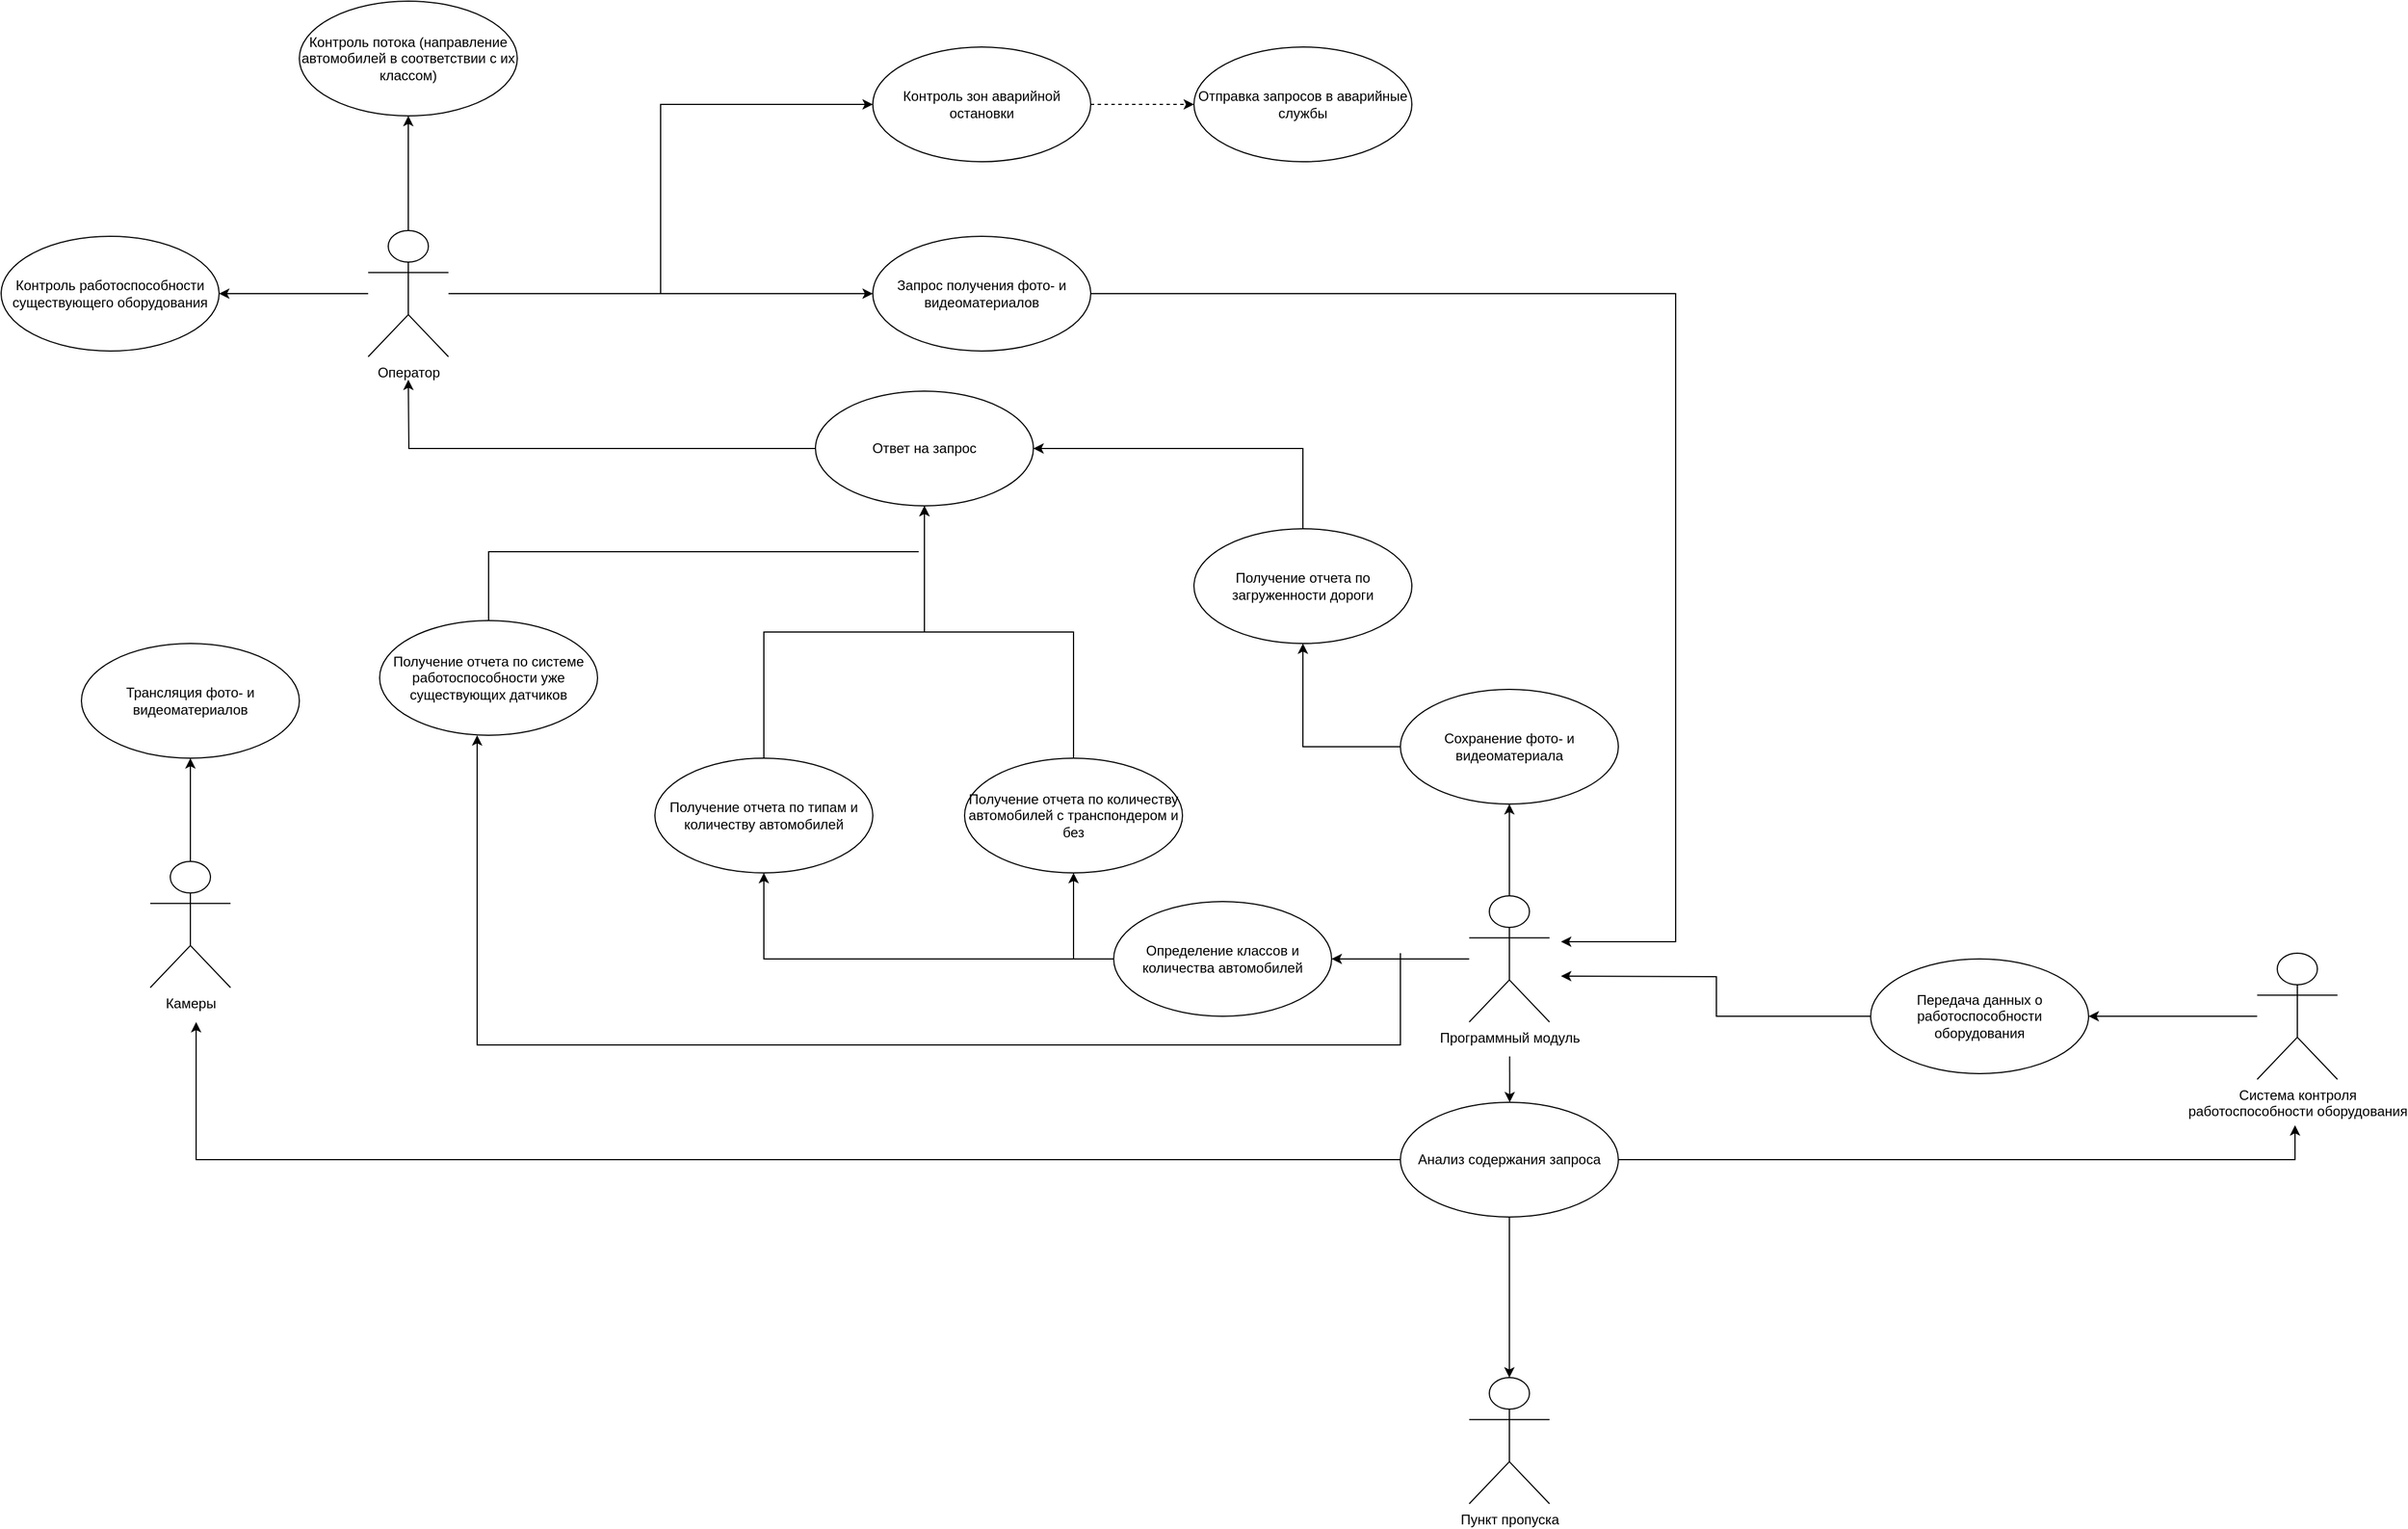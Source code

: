 <mxfile version="24.0.5" type="github">
  <diagram name="Страница — 1" id="_Rz4LjrNZq2HX1HezCoS">
    <mxGraphModel dx="875" dy="464" grid="1" gridSize="10" guides="1" tooltips="1" connect="1" arrows="1" fold="1" page="1" pageScale="1" pageWidth="827" pageHeight="1169" math="0" shadow="0">
      <root>
        <mxCell id="0" />
        <mxCell id="1" parent="0" />
        <mxCell id="NR_57TEtAcnd4kkGrlz3-24" style="edgeStyle=orthogonalEdgeStyle;rounded=0;orthogonalLoop=1;jettySize=auto;html=1;entryX=0;entryY=0.5;entryDx=0;entryDy=0;" edge="1" parent="1" source="NR_57TEtAcnd4kkGrlz3-1" target="NR_57TEtAcnd4kkGrlz3-23">
          <mxGeometry relative="1" as="geometry" />
        </mxCell>
        <mxCell id="NR_57TEtAcnd4kkGrlz3-40" style="edgeStyle=orthogonalEdgeStyle;rounded=0;orthogonalLoop=1;jettySize=auto;html=1;entryX=0;entryY=0.5;entryDx=0;entryDy=0;" edge="1" parent="1" source="NR_57TEtAcnd4kkGrlz3-1" target="NR_57TEtAcnd4kkGrlz3-13">
          <mxGeometry relative="1" as="geometry" />
        </mxCell>
        <mxCell id="NR_57TEtAcnd4kkGrlz3-50" style="edgeStyle=orthogonalEdgeStyle;rounded=0;orthogonalLoop=1;jettySize=auto;html=1;entryX=0.5;entryY=1;entryDx=0;entryDy=0;" edge="1" parent="1" source="NR_57TEtAcnd4kkGrlz3-1" target="NR_57TEtAcnd4kkGrlz3-11">
          <mxGeometry relative="1" as="geometry" />
        </mxCell>
        <mxCell id="NR_57TEtAcnd4kkGrlz3-60" style="edgeStyle=orthogonalEdgeStyle;rounded=0;orthogonalLoop=1;jettySize=auto;html=1;entryX=1;entryY=0.5;entryDx=0;entryDy=0;" edge="1" parent="1" source="NR_57TEtAcnd4kkGrlz3-1" target="NR_57TEtAcnd4kkGrlz3-59">
          <mxGeometry relative="1" as="geometry" />
        </mxCell>
        <mxCell id="NR_57TEtAcnd4kkGrlz3-1" value="Оператор" style="shape=umlActor;verticalLabelPosition=bottom;verticalAlign=top;html=1;outlineConnect=0;" vertex="1" parent="1">
          <mxGeometry x="420" y="210" width="70" height="110" as="geometry" />
        </mxCell>
        <mxCell id="NR_57TEtAcnd4kkGrlz3-53" style="edgeStyle=orthogonalEdgeStyle;rounded=0;orthogonalLoop=1;jettySize=auto;html=1;endArrow=none;endFill=0;" edge="1" parent="1" source="NR_57TEtAcnd4kkGrlz3-6">
          <mxGeometry relative="1" as="geometry">
            <mxPoint x="900" y="490" as="targetPoint" />
            <Array as="points">
              <mxPoint x="525" y="490" />
            </Array>
          </mxGeometry>
        </mxCell>
        <mxCell id="NR_57TEtAcnd4kkGrlz3-6" value="Получение отчета по системе работоспособности уже существующих датчиков" style="ellipse;whiteSpace=wrap;html=1;" vertex="1" parent="1">
          <mxGeometry x="430" y="550" width="190" height="100" as="geometry" />
        </mxCell>
        <mxCell id="NR_57TEtAcnd4kkGrlz3-48" style="edgeStyle=orthogonalEdgeStyle;rounded=0;orthogonalLoop=1;jettySize=auto;html=1;entryX=0.5;entryY=1;entryDx=0;entryDy=0;" edge="1" parent="1" source="NR_57TEtAcnd4kkGrlz3-7" target="NR_57TEtAcnd4kkGrlz3-34">
          <mxGeometry relative="1" as="geometry">
            <mxPoint x="970" y="550" as="targetPoint" />
          </mxGeometry>
        </mxCell>
        <mxCell id="NR_57TEtAcnd4kkGrlz3-7" value="Получение отчета по количеству автомобилей с транспондером и без" style="ellipse;whiteSpace=wrap;html=1;" vertex="1" parent="1">
          <mxGeometry x="940" y="670" width="190" height="100" as="geometry" />
        </mxCell>
        <mxCell id="NR_57TEtAcnd4kkGrlz3-8" value="Получение отчета по загруженности дороги" style="ellipse;whiteSpace=wrap;html=1;" vertex="1" parent="1">
          <mxGeometry x="1140" y="470" width="190" height="100" as="geometry" />
        </mxCell>
        <mxCell id="NR_57TEtAcnd4kkGrlz3-49" style="edgeStyle=orthogonalEdgeStyle;rounded=0;orthogonalLoop=1;jettySize=auto;html=1;entryX=0.5;entryY=1;entryDx=0;entryDy=0;" edge="1" parent="1" source="NR_57TEtAcnd4kkGrlz3-9" target="NR_57TEtAcnd4kkGrlz3-34">
          <mxGeometry relative="1" as="geometry" />
        </mxCell>
        <mxCell id="NR_57TEtAcnd4kkGrlz3-9" value="Получение отчета по типам и количеству автомобилей" style="ellipse;whiteSpace=wrap;html=1;" vertex="1" parent="1">
          <mxGeometry x="670" y="670" width="190" height="100" as="geometry" />
        </mxCell>
        <mxCell id="NR_57TEtAcnd4kkGrlz3-31" style="edgeStyle=orthogonalEdgeStyle;rounded=0;orthogonalLoop=1;jettySize=auto;html=1;entryX=0.5;entryY=1;entryDx=0;entryDy=0;exitX=0.5;exitY=0;exitDx=0;exitDy=0;exitPerimeter=0;" edge="1" parent="1" source="NR_57TEtAcnd4kkGrlz3-10" target="NR_57TEtAcnd4kkGrlz3-21">
          <mxGeometry relative="1" as="geometry" />
        </mxCell>
        <mxCell id="NR_57TEtAcnd4kkGrlz3-10" value="Камеры" style="shape=umlActor;verticalLabelPosition=bottom;verticalAlign=top;html=1;outlineConnect=0;" vertex="1" parent="1">
          <mxGeometry x="230" y="760" width="70" height="110" as="geometry" />
        </mxCell>
        <mxCell id="NR_57TEtAcnd4kkGrlz3-11" value="Контроль потока (направление автомобилей в соответствии с их классом)" style="ellipse;whiteSpace=wrap;html=1;" vertex="1" parent="1">
          <mxGeometry x="360" y="10" width="190" height="100" as="geometry" />
        </mxCell>
        <mxCell id="NR_57TEtAcnd4kkGrlz3-38" style="edgeStyle=orthogonalEdgeStyle;rounded=0;orthogonalLoop=1;jettySize=auto;html=1;entryX=0.5;entryY=1;entryDx=0;entryDy=0;exitX=0;exitY=0.5;exitDx=0;exitDy=0;" edge="1" parent="1" source="NR_57TEtAcnd4kkGrlz3-12" target="NR_57TEtAcnd4kkGrlz3-8">
          <mxGeometry relative="1" as="geometry" />
        </mxCell>
        <mxCell id="NR_57TEtAcnd4kkGrlz3-12" value="Сохранение фото- и видеоматериала" style="ellipse;whiteSpace=wrap;html=1;" vertex="1" parent="1">
          <mxGeometry x="1320" y="610" width="190" height="100" as="geometry" />
        </mxCell>
        <mxCell id="NR_57TEtAcnd4kkGrlz3-42" style="edgeStyle=orthogonalEdgeStyle;rounded=0;orthogonalLoop=1;jettySize=auto;html=1;entryX=0;entryY=0.5;entryDx=0;entryDy=0;dashed=1;" edge="1" parent="1" source="NR_57TEtAcnd4kkGrlz3-13" target="NR_57TEtAcnd4kkGrlz3-41">
          <mxGeometry relative="1" as="geometry" />
        </mxCell>
        <mxCell id="NR_57TEtAcnd4kkGrlz3-13" value="Контроль зон аварийной остановки" style="ellipse;whiteSpace=wrap;html=1;" vertex="1" parent="1">
          <mxGeometry x="860" y="50" width="190" height="100" as="geometry" />
        </mxCell>
        <mxCell id="NR_57TEtAcnd4kkGrlz3-27" style="edgeStyle=orthogonalEdgeStyle;rounded=0;orthogonalLoop=1;jettySize=auto;html=1;entryX=0.471;entryY=0;entryDx=0;entryDy=0;entryPerimeter=0;" edge="1" parent="1">
          <mxGeometry relative="1" as="geometry">
            <mxPoint x="1415.25" y="930" as="sourcePoint" />
            <mxPoint x="1414.74" y="970" as="targetPoint" />
            <Array as="points">
              <mxPoint x="1415.25" y="970" />
            </Array>
          </mxGeometry>
        </mxCell>
        <mxCell id="NR_57TEtAcnd4kkGrlz3-35" style="edgeStyle=orthogonalEdgeStyle;rounded=0;orthogonalLoop=1;jettySize=auto;html=1;entryX=1;entryY=0.5;entryDx=0;entryDy=0;exitX=0.5;exitY=0;exitDx=0;exitDy=0;" edge="1" parent="1" source="NR_57TEtAcnd4kkGrlz3-8" target="NR_57TEtAcnd4kkGrlz3-34">
          <mxGeometry relative="1" as="geometry">
            <mxPoint x="1400" y="420" as="sourcePoint" />
            <Array as="points">
              <mxPoint x="1235" y="400" />
            </Array>
          </mxGeometry>
        </mxCell>
        <mxCell id="NR_57TEtAcnd4kkGrlz3-37" style="edgeStyle=orthogonalEdgeStyle;rounded=0;orthogonalLoop=1;jettySize=auto;html=1;entryX=0.5;entryY=1;entryDx=0;entryDy=0;" edge="1" parent="1" source="NR_57TEtAcnd4kkGrlz3-15" target="NR_57TEtAcnd4kkGrlz3-12">
          <mxGeometry relative="1" as="geometry" />
        </mxCell>
        <mxCell id="NR_57TEtAcnd4kkGrlz3-44" style="rounded=0;orthogonalLoop=1;jettySize=auto;html=1;entryX=1;entryY=0.5;entryDx=0;entryDy=0;" edge="1" parent="1" source="NR_57TEtAcnd4kkGrlz3-15" target="NR_57TEtAcnd4kkGrlz3-43">
          <mxGeometry relative="1" as="geometry" />
        </mxCell>
        <mxCell id="NR_57TEtAcnd4kkGrlz3-15" value="Программный модуль" style="shape=umlActor;verticalLabelPosition=bottom;verticalAlign=top;html=1;outlineConnect=0;" vertex="1" parent="1">
          <mxGeometry x="1380" y="790" width="70" height="110" as="geometry" />
        </mxCell>
        <mxCell id="NR_57TEtAcnd4kkGrlz3-19" value="Пункт пропуска" style="shape=umlActor;verticalLabelPosition=bottom;verticalAlign=top;html=1;outlineConnect=0;" vertex="1" parent="1">
          <mxGeometry x="1380" y="1210" width="70" height="110" as="geometry" />
        </mxCell>
        <mxCell id="NR_57TEtAcnd4kkGrlz3-21" value="Трансляция фото- и видеоматериалов" style="ellipse;whiteSpace=wrap;html=1;" vertex="1" parent="1">
          <mxGeometry x="170" y="570" width="190" height="100" as="geometry" />
        </mxCell>
        <mxCell id="NR_57TEtAcnd4kkGrlz3-23" value="Запрос получения фото- и видеоматериалов" style="ellipse;whiteSpace=wrap;html=1;" vertex="1" parent="1">
          <mxGeometry x="860" y="215" width="190" height="100" as="geometry" />
        </mxCell>
        <mxCell id="NR_57TEtAcnd4kkGrlz3-25" style="edgeStyle=orthogonalEdgeStyle;rounded=0;orthogonalLoop=1;jettySize=auto;html=1;" edge="1" parent="1" source="NR_57TEtAcnd4kkGrlz3-23">
          <mxGeometry relative="1" as="geometry">
            <mxPoint x="1460" y="830" as="targetPoint" />
            <Array as="points">
              <mxPoint x="1560" y="265" />
            </Array>
          </mxGeometry>
        </mxCell>
        <mxCell id="NR_57TEtAcnd4kkGrlz3-55" style="edgeStyle=orthogonalEdgeStyle;rounded=0;orthogonalLoop=1;jettySize=auto;html=1;" edge="1" parent="1" source="NR_57TEtAcnd4kkGrlz3-26">
          <mxGeometry relative="1" as="geometry">
            <mxPoint x="2100" y="990" as="targetPoint" />
            <Array as="points">
              <mxPoint x="2100" y="1020" />
            </Array>
          </mxGeometry>
        </mxCell>
        <mxCell id="NR_57TEtAcnd4kkGrlz3-26" value="Анализ содержания запроса" style="ellipse;whiteSpace=wrap;html=1;" vertex="1" parent="1">
          <mxGeometry x="1320" y="970" width="190" height="100" as="geometry" />
        </mxCell>
        <mxCell id="NR_57TEtAcnd4kkGrlz3-28" style="edgeStyle=orthogonalEdgeStyle;rounded=0;orthogonalLoop=1;jettySize=auto;html=1;entryX=0.5;entryY=0;entryDx=0;entryDy=0;entryPerimeter=0;" edge="1" parent="1" source="NR_57TEtAcnd4kkGrlz3-26" target="NR_57TEtAcnd4kkGrlz3-19">
          <mxGeometry relative="1" as="geometry" />
        </mxCell>
        <mxCell id="NR_57TEtAcnd4kkGrlz3-29" style="edgeStyle=orthogonalEdgeStyle;rounded=0;orthogonalLoop=1;jettySize=auto;html=1;exitX=0;exitY=0.5;exitDx=0;exitDy=0;" edge="1" parent="1" source="NR_57TEtAcnd4kkGrlz3-26">
          <mxGeometry relative="1" as="geometry">
            <mxPoint x="1320.0" y="1050.026" as="sourcePoint" />
            <mxPoint x="270" y="900" as="targetPoint" />
            <Array as="points">
              <mxPoint x="270" y="1020" />
              <mxPoint x="270" y="900" />
            </Array>
          </mxGeometry>
        </mxCell>
        <mxCell id="NR_57TEtAcnd4kkGrlz3-34" value="Ответ на запрос" style="ellipse;whiteSpace=wrap;html=1;" vertex="1" parent="1">
          <mxGeometry x="810" y="350" width="190" height="100" as="geometry" />
        </mxCell>
        <mxCell id="NR_57TEtAcnd4kkGrlz3-36" style="edgeStyle=orthogonalEdgeStyle;rounded=0;orthogonalLoop=1;jettySize=auto;html=1;" edge="1" parent="1" source="NR_57TEtAcnd4kkGrlz3-34">
          <mxGeometry relative="1" as="geometry">
            <mxPoint x="455" y="340" as="targetPoint" />
          </mxGeometry>
        </mxCell>
        <mxCell id="NR_57TEtAcnd4kkGrlz3-41" value="Отправка запросов в аварийные службы" style="ellipse;whiteSpace=wrap;html=1;" vertex="1" parent="1">
          <mxGeometry x="1140" y="50" width="190" height="100" as="geometry" />
        </mxCell>
        <mxCell id="NR_57TEtAcnd4kkGrlz3-45" style="edgeStyle=orthogonalEdgeStyle;rounded=0;orthogonalLoop=1;jettySize=auto;html=1;entryX=0.5;entryY=1;entryDx=0;entryDy=0;" edge="1" parent="1" source="NR_57TEtAcnd4kkGrlz3-43" target="NR_57TEtAcnd4kkGrlz3-9">
          <mxGeometry relative="1" as="geometry" />
        </mxCell>
        <mxCell id="NR_57TEtAcnd4kkGrlz3-46" style="edgeStyle=orthogonalEdgeStyle;rounded=0;orthogonalLoop=1;jettySize=auto;html=1;entryX=0.5;entryY=1;entryDx=0;entryDy=0;exitX=0;exitY=0.5;exitDx=0;exitDy=0;" edge="1" parent="1" source="NR_57TEtAcnd4kkGrlz3-43" target="NR_57TEtAcnd4kkGrlz3-7">
          <mxGeometry relative="1" as="geometry" />
        </mxCell>
        <mxCell id="NR_57TEtAcnd4kkGrlz3-43" value="Определение классов и количества автомобилей" style="ellipse;whiteSpace=wrap;html=1;" vertex="1" parent="1">
          <mxGeometry x="1070" y="795" width="190" height="100" as="geometry" />
        </mxCell>
        <mxCell id="NR_57TEtAcnd4kkGrlz3-51" value="" style="endArrow=classic;html=1;rounded=0;entryX=0.5;entryY=1;entryDx=0;entryDy=0;" edge="1" parent="1">
          <mxGeometry width="50" height="50" relative="1" as="geometry">
            <mxPoint x="1320" y="840" as="sourcePoint" />
            <mxPoint x="515" y="650" as="targetPoint" />
            <Array as="points">
              <mxPoint x="1320" y="920" />
              <mxPoint x="515" y="920" />
            </Array>
          </mxGeometry>
        </mxCell>
        <mxCell id="NR_57TEtAcnd4kkGrlz3-57" style="edgeStyle=orthogonalEdgeStyle;rounded=0;orthogonalLoop=1;jettySize=auto;html=1;entryX=1;entryY=0.5;entryDx=0;entryDy=0;" edge="1" parent="1" source="NR_57TEtAcnd4kkGrlz3-54" target="NR_57TEtAcnd4kkGrlz3-56">
          <mxGeometry relative="1" as="geometry" />
        </mxCell>
        <mxCell id="NR_57TEtAcnd4kkGrlz3-54" value="Система контроля &lt;br&gt;работоспособности оборудования" style="shape=umlActor;verticalLabelPosition=bottom;verticalAlign=top;html=1;outlineConnect=0;" vertex="1" parent="1">
          <mxGeometry x="2067" y="840" width="70" height="110" as="geometry" />
        </mxCell>
        <mxCell id="NR_57TEtAcnd4kkGrlz3-58" style="edgeStyle=orthogonalEdgeStyle;rounded=0;orthogonalLoop=1;jettySize=auto;html=1;" edge="1" parent="1" source="NR_57TEtAcnd4kkGrlz3-56">
          <mxGeometry relative="1" as="geometry">
            <mxPoint x="1460" y="860" as="targetPoint" />
          </mxGeometry>
        </mxCell>
        <mxCell id="NR_57TEtAcnd4kkGrlz3-56" value="Передача данных о работоспособности оборудования" style="ellipse;whiteSpace=wrap;html=1;" vertex="1" parent="1">
          <mxGeometry x="1730" y="845" width="190" height="100" as="geometry" />
        </mxCell>
        <mxCell id="NR_57TEtAcnd4kkGrlz3-59" value="Контроль работоспособности существующего оборудования" style="ellipse;whiteSpace=wrap;html=1;" vertex="1" parent="1">
          <mxGeometry x="100" y="215" width="190" height="100" as="geometry" />
        </mxCell>
      </root>
    </mxGraphModel>
  </diagram>
</mxfile>
